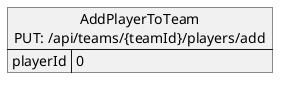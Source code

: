 @startuml Add player to team request

json "AddPlayerToTeam\nPUT: /api/teams/{teamId}/players/add" as addPlayerToTeamRequest {
    "playerId": 0
}

@enduml